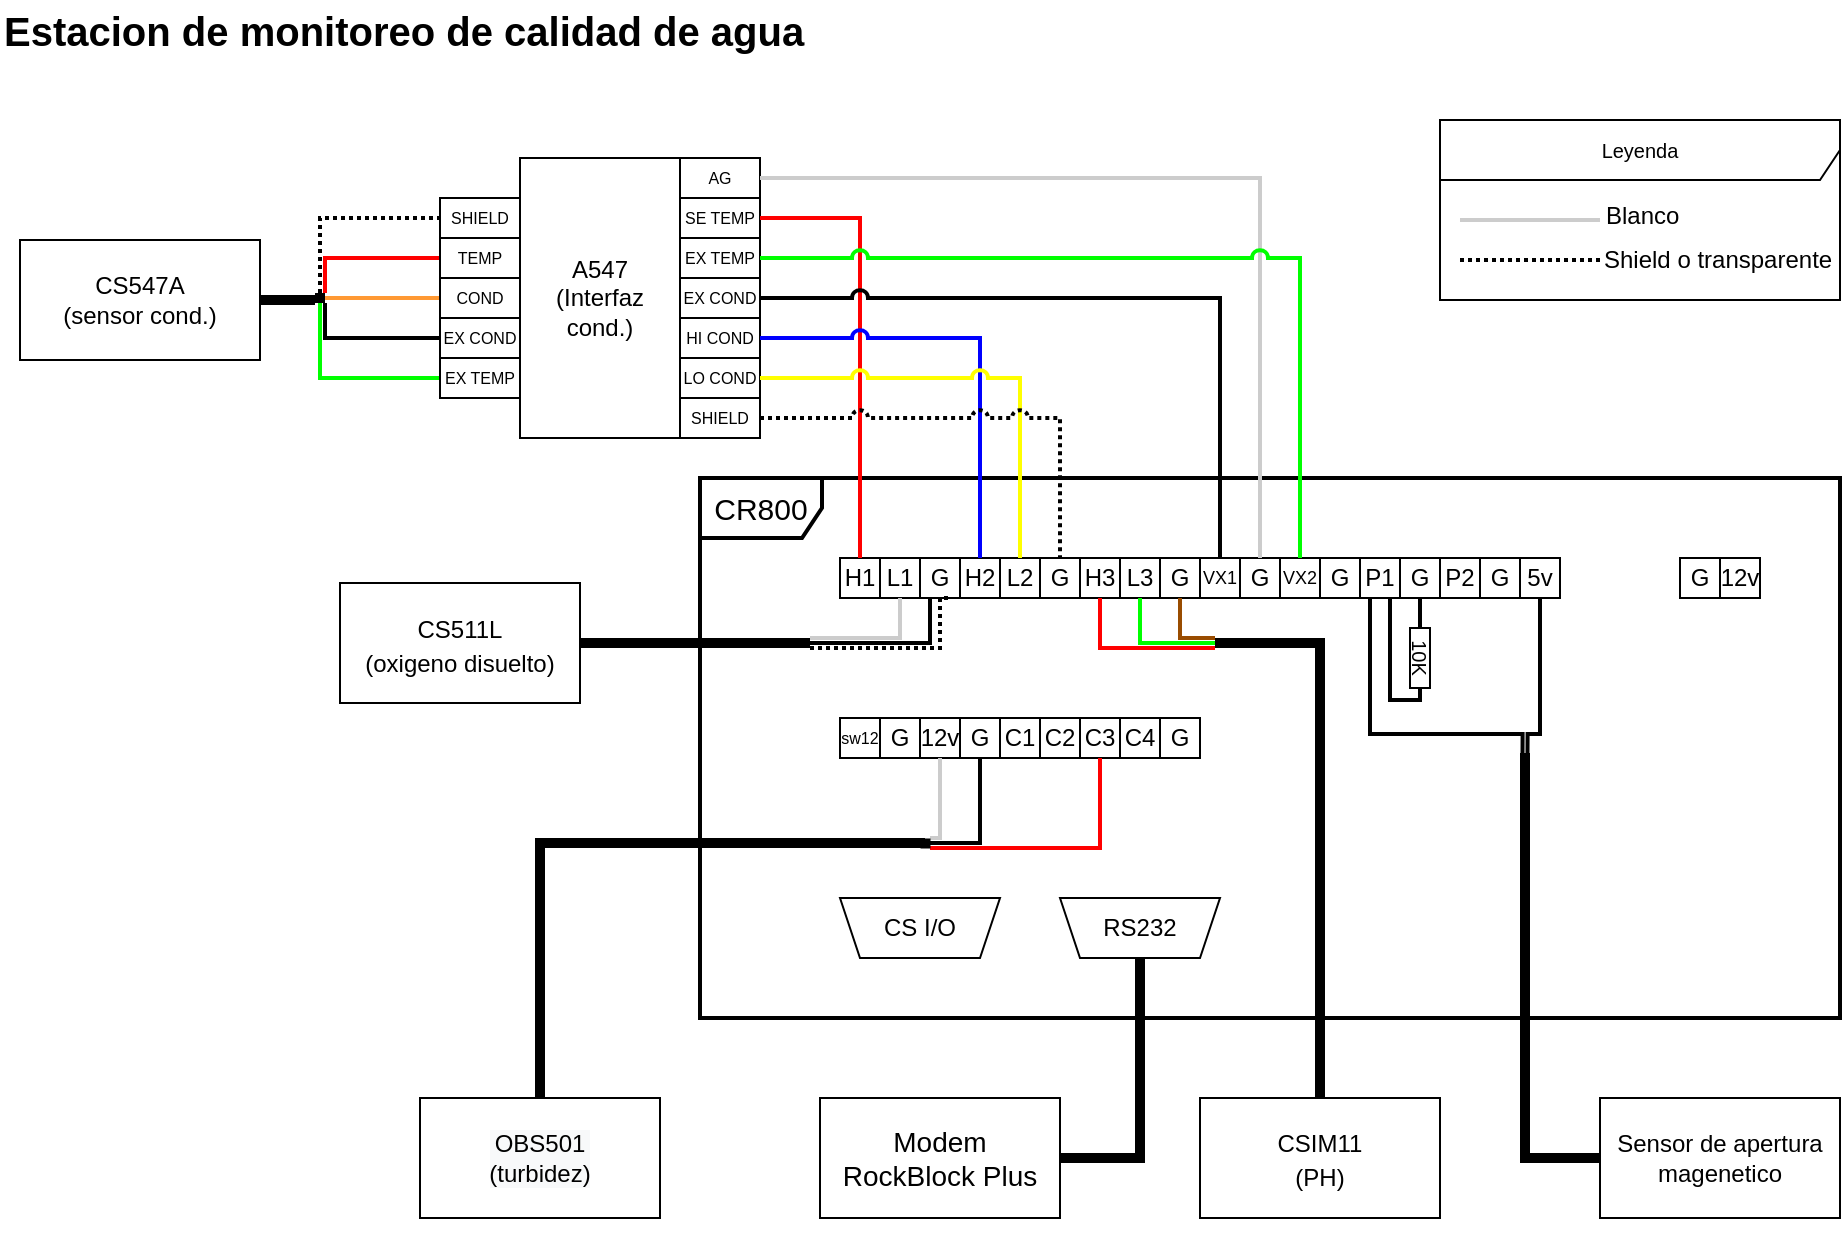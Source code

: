 <mxfile version="17.1.3" type="device"><diagram id="X4WrH85XadlXlEw53Xhl" name="Page-1"><mxGraphModel dx="1021" dy="529" grid="1" gridSize="10" guides="1" tooltips="1" connect="1" arrows="1" fold="1" page="1" pageScale="1" pageWidth="1169" pageHeight="827" math="0" shadow="0"><root><mxCell id="hApZ0qvs1EpgQYPSWIqO-0"/><mxCell id="hApZ0qvs1EpgQYPSWIqO-1" parent="hApZ0qvs1EpgQYPSWIqO-0"/><mxCell id="hApZ0qvs1EpgQYPSWIqO-2" value="CR800" style="shape=umlFrame;whiteSpace=wrap;html=1;fontSize=15;fillColor=none;width=61;height=30;strokeWidth=2;" parent="hApZ0qvs1EpgQYPSWIqO-1" vertex="1"><mxGeometry x="430" y="279" width="570" height="270" as="geometry"/></mxCell><mxCell id="hApZ0qvs1EpgQYPSWIqO-3" value="H1" style="rounded=0;whiteSpace=wrap;html=1;" parent="hApZ0qvs1EpgQYPSWIqO-1" vertex="1"><mxGeometry x="500" y="319" width="20" height="20" as="geometry"/></mxCell><mxCell id="hApZ0qvs1EpgQYPSWIqO-4" value="L1" style="rounded=0;whiteSpace=wrap;html=1;" parent="hApZ0qvs1EpgQYPSWIqO-1" vertex="1"><mxGeometry x="520" y="319" width="20" height="20" as="geometry"/></mxCell><mxCell id="hApZ0qvs1EpgQYPSWIqO-5" value="G" style="rounded=0;whiteSpace=wrap;html=1;" parent="hApZ0qvs1EpgQYPSWIqO-1" vertex="1"><mxGeometry x="540" y="319" width="20" height="20" as="geometry"/></mxCell><mxCell id="hApZ0qvs1EpgQYPSWIqO-6" value="H2" style="rounded=0;whiteSpace=wrap;html=1;" parent="hApZ0qvs1EpgQYPSWIqO-1" vertex="1"><mxGeometry x="560" y="319" width="20" height="20" as="geometry"/></mxCell><mxCell id="hApZ0qvs1EpgQYPSWIqO-7" value="L2" style="rounded=0;whiteSpace=wrap;html=1;" parent="hApZ0qvs1EpgQYPSWIqO-1" vertex="1"><mxGeometry x="580" y="319" width="20" height="20" as="geometry"/></mxCell><mxCell id="hApZ0qvs1EpgQYPSWIqO-8" value="G" style="rounded=0;whiteSpace=wrap;html=1;" parent="hApZ0qvs1EpgQYPSWIqO-1" vertex="1"><mxGeometry x="600" y="319" width="20" height="20" as="geometry"/></mxCell><mxCell id="hApZ0qvs1EpgQYPSWIqO-9" value="VX1" style="rounded=0;whiteSpace=wrap;html=1;fontSize=9;" parent="hApZ0qvs1EpgQYPSWIqO-1" vertex="1"><mxGeometry x="680" y="319" width="20" height="20" as="geometry"/></mxCell><mxCell id="hApZ0qvs1EpgQYPSWIqO-10" value="VX2" style="rounded=0;whiteSpace=wrap;html=1;fontSize=9;" parent="hApZ0qvs1EpgQYPSWIqO-1" vertex="1"><mxGeometry x="720" y="319" width="20" height="20" as="geometry"/></mxCell><mxCell id="hApZ0qvs1EpgQYPSWIqO-11" value="G" style="rounded=0;whiteSpace=wrap;html=1;" parent="hApZ0qvs1EpgQYPSWIqO-1" vertex="1"><mxGeometry x="660" y="319" width="20" height="20" as="geometry"/></mxCell><mxCell id="hApZ0qvs1EpgQYPSWIqO-12" value="H3" style="rounded=0;whiteSpace=wrap;html=1;" parent="hApZ0qvs1EpgQYPSWIqO-1" vertex="1"><mxGeometry x="620" y="319" width="20" height="20" as="geometry"/></mxCell><mxCell id="hApZ0qvs1EpgQYPSWIqO-13" value="L3" style="rounded=0;whiteSpace=wrap;html=1;" parent="hApZ0qvs1EpgQYPSWIqO-1" vertex="1"><mxGeometry x="640" y="319" width="20" height="20" as="geometry"/></mxCell><mxCell id="hApZ0qvs1EpgQYPSWIqO-14" value="G" style="rounded=0;whiteSpace=wrap;html=1;" parent="hApZ0qvs1EpgQYPSWIqO-1" vertex="1"><mxGeometry x="700" y="319" width="20" height="20" as="geometry"/></mxCell><mxCell id="hApZ0qvs1EpgQYPSWIqO-15" value="5v" style="rounded=0;whiteSpace=wrap;html=1;" parent="hApZ0qvs1EpgQYPSWIqO-1" vertex="1"><mxGeometry x="840" y="319" width="20" height="20" as="geometry"/></mxCell><mxCell id="hApZ0qvs1EpgQYPSWIqO-16" value="G" style="rounded=0;whiteSpace=wrap;html=1;" parent="hApZ0qvs1EpgQYPSWIqO-1" vertex="1"><mxGeometry x="820" y="319" width="20" height="20" as="geometry"/></mxCell><mxCell id="hApZ0qvs1EpgQYPSWIqO-17" value="G" style="rounded=0;whiteSpace=wrap;html=1;" parent="hApZ0qvs1EpgQYPSWIqO-1" vertex="1"><mxGeometry x="740" y="319" width="20" height="20" as="geometry"/></mxCell><mxCell id="hApZ0qvs1EpgQYPSWIqO-18" value="P1" style="rounded=0;whiteSpace=wrap;html=1;" parent="hApZ0qvs1EpgQYPSWIqO-1" vertex="1"><mxGeometry x="760" y="319" width="20" height="20" as="geometry"/></mxCell><mxCell id="ExLYiaorJA4N57SGjnhj-39" style="edgeStyle=orthogonalEdgeStyle;rounded=0;sketch=0;jumpStyle=arc;orthogonalLoop=1;jettySize=auto;html=1;exitX=0.5;exitY=1;exitDx=0;exitDy=0;entryX=0;entryY=0.5;entryDx=0;entryDy=0;shadow=0;fontSize=12;endArrow=none;endFill=0;strokeColor=#000000;strokeWidth=2;" parent="hApZ0qvs1EpgQYPSWIqO-1" source="hApZ0qvs1EpgQYPSWIqO-19" target="zEHiZbyynRyjVhGCApQ--0" edge="1"><mxGeometry relative="1" as="geometry"/></mxCell><mxCell id="hApZ0qvs1EpgQYPSWIqO-19" value="G" style="rounded=0;whiteSpace=wrap;html=1;" parent="hApZ0qvs1EpgQYPSWIqO-1" vertex="1"><mxGeometry x="780" y="319" width="20" height="20" as="geometry"/></mxCell><mxCell id="hApZ0qvs1EpgQYPSWIqO-20" value="P2" style="rounded=0;whiteSpace=wrap;html=1;" parent="hApZ0qvs1EpgQYPSWIqO-1" vertex="1"><mxGeometry x="800" y="319" width="20" height="20" as="geometry"/></mxCell><mxCell id="hApZ0qvs1EpgQYPSWIqO-21" value="sw12" style="rounded=0;whiteSpace=wrap;html=1;fontSize=8;" parent="hApZ0qvs1EpgQYPSWIqO-1" vertex="1"><mxGeometry x="500" y="399" width="20" height="20" as="geometry"/></mxCell><mxCell id="hApZ0qvs1EpgQYPSWIqO-22" value="G" style="rounded=0;whiteSpace=wrap;html=1;" parent="hApZ0qvs1EpgQYPSWIqO-1" vertex="1"><mxGeometry x="520" y="399" width="20" height="20" as="geometry"/></mxCell><mxCell id="hApZ0qvs1EpgQYPSWIqO-23" value="12v" style="rounded=0;whiteSpace=wrap;html=1;" parent="hApZ0qvs1EpgQYPSWIqO-1" vertex="1"><mxGeometry x="540" y="399" width="20" height="20" as="geometry"/></mxCell><mxCell id="hApZ0qvs1EpgQYPSWIqO-24" value="G" style="rounded=0;whiteSpace=wrap;html=1;" parent="hApZ0qvs1EpgQYPSWIqO-1" vertex="1"><mxGeometry x="560" y="399" width="20" height="20" as="geometry"/></mxCell><mxCell id="hApZ0qvs1EpgQYPSWIqO-25" value="C1" style="rounded=0;whiteSpace=wrap;html=1;" parent="hApZ0qvs1EpgQYPSWIqO-1" vertex="1"><mxGeometry x="580" y="399" width="20" height="20" as="geometry"/></mxCell><mxCell id="hApZ0qvs1EpgQYPSWIqO-26" value="C2" style="rounded=0;whiteSpace=wrap;html=1;" parent="hApZ0qvs1EpgQYPSWIqO-1" vertex="1"><mxGeometry x="600" y="399" width="20" height="20" as="geometry"/></mxCell><mxCell id="hApZ0qvs1EpgQYPSWIqO-29" value="G" style="rounded=0;whiteSpace=wrap;html=1;" parent="hApZ0qvs1EpgQYPSWIqO-1" vertex="1"><mxGeometry x="660" y="399" width="20" height="20" as="geometry"/></mxCell><mxCell id="hApZ0qvs1EpgQYPSWIqO-40" value="C3" style="rounded=0;whiteSpace=wrap;html=1;" parent="hApZ0qvs1EpgQYPSWIqO-1" vertex="1"><mxGeometry x="620" y="399" width="20" height="20" as="geometry"/></mxCell><mxCell id="hApZ0qvs1EpgQYPSWIqO-41" value="C4" style="rounded=0;whiteSpace=wrap;html=1;" parent="hApZ0qvs1EpgQYPSWIqO-1" vertex="1"><mxGeometry x="640" y="399" width="20" height="20" as="geometry"/></mxCell><mxCell id="hApZ0qvs1EpgQYPSWIqO-42" value="CS I/O" style="shape=trapezoid;perimeter=trapezoidPerimeter;fixedSize=1;fontSize=12;rotation=0;size=10;horizontal=1;verticalAlign=middle;whiteSpace=wrap;html=1;flipV=1;" parent="hApZ0qvs1EpgQYPSWIqO-1" vertex="1"><mxGeometry x="500" y="489" width="80" height="30" as="geometry"/></mxCell><mxCell id="hApZ0qvs1EpgQYPSWIqO-43" value="RS232" style="shape=trapezoid;perimeter=trapezoidPerimeter;fixedSize=1;fontSize=12;rotation=0;size=10;horizontal=1;verticalAlign=middle;whiteSpace=wrap;html=1;flipV=1;" parent="hApZ0qvs1EpgQYPSWIqO-1" vertex="1"><mxGeometry x="610" y="489" width="80" height="30" as="geometry"/></mxCell><mxCell id="hApZ0qvs1EpgQYPSWIqO-44" value="12v" style="rounded=0;whiteSpace=wrap;html=1;" parent="hApZ0qvs1EpgQYPSWIqO-1" vertex="1"><mxGeometry x="940" y="319" width="20" height="20" as="geometry"/></mxCell><mxCell id="hApZ0qvs1EpgQYPSWIqO-45" value="G" style="rounded=0;whiteSpace=wrap;html=1;" parent="hApZ0qvs1EpgQYPSWIqO-1" vertex="1"><mxGeometry x="920" y="319" width="20" height="20" as="geometry"/></mxCell><mxCell id="3MFeU7Lbay588ehnqtjw-14" style="edgeStyle=orthogonalEdgeStyle;rounded=0;orthogonalLoop=1;jettySize=auto;html=1;fontSize=14;endArrow=none;endFill=0;strokeWidth=5;" parent="hApZ0qvs1EpgQYPSWIqO-1" source="5lVKWJ9LbXqzZt3z1Inv-0" target="3MFeU7Lbay588ehnqtjw-13" edge="1"><mxGeometry relative="1" as="geometry"><mxPoint x="920" y="174" as="targetPoint"/></mxGeometry></mxCell><mxCell id="5lVKWJ9LbXqzZt3z1Inv-0" value="Sensor de apertura magenetico" style="rounded=0;whiteSpace=wrap;html=1;fontSize=12;" parent="hApZ0qvs1EpgQYPSWIqO-1" vertex="1"><mxGeometry x="880" y="589" width="120" height="60" as="geometry"/></mxCell><mxCell id="3MFeU7Lbay588ehnqtjw-26" style="edgeStyle=orthogonalEdgeStyle;rounded=0;sketch=0;orthogonalLoop=1;jettySize=auto;html=1;entryX=0.75;entryY=1;entryDx=0;entryDy=0;shadow=0;fontSize=14;endArrow=none;endFill=0;strokeColor=#000000;strokeWidth=2;dashed=1;dashPattern=1 1;exitX=1;exitY=1;exitDx=0;exitDy=0;" parent="hApZ0qvs1EpgQYPSWIqO-1" source="3MFeU7Lbay588ehnqtjw-0" target="hApZ0qvs1EpgQYPSWIqO-5" edge="1"><mxGeometry relative="1" as="geometry"><mxPoint x="560" y="369" as="sourcePoint"/><Array as="points"><mxPoint x="550" y="364"/><mxPoint x="550" y="339"/></Array></mxGeometry></mxCell><mxCell id="3MFeU7Lbay588ehnqtjw-0" value="" style="rounded=0;whiteSpace=wrap;html=1;fontSize=14;fillColor=#000000;strokeColor=none;strokeWidth=1;aspect=fixed;rotation=0;" parent="hApZ0qvs1EpgQYPSWIqO-1" vertex="1"><mxGeometry x="480" y="359" width="5" height="5" as="geometry"/></mxCell><mxCell id="3MFeU7Lbay588ehnqtjw-2" style="edgeStyle=orthogonalEdgeStyle;rounded=0;orthogonalLoop=1;jettySize=auto;html=1;fontSize=14;strokeWidth=5;endArrow=none;endFill=0;" parent="hApZ0qvs1EpgQYPSWIqO-1" source="3MFeU7Lbay588ehnqtjw-1" target="3MFeU7Lbay588ehnqtjw-0" edge="1"><mxGeometry relative="1" as="geometry"><Array as="points"/></mxGeometry></mxCell><mxCell id="3MFeU7Lbay588ehnqtjw-1" value="&lt;span style=&quot;font-size: 12px&quot;&gt;CS511L&lt;br&gt;(oxigeno disuelto)&lt;/span&gt;" style="rounded=0;whiteSpace=wrap;html=1;fontSize=14;strokeColor=default;fillColor=#FFFFFF;" parent="hApZ0qvs1EpgQYPSWIqO-1" vertex="1"><mxGeometry x="250" y="331.5" width="120" height="60" as="geometry"/></mxCell><mxCell id="3MFeU7Lbay588ehnqtjw-8" style="edgeStyle=orthogonalEdgeStyle;rounded=0;orthogonalLoop=1;jettySize=auto;html=1;entryX=0.5;entryY=0.5;entryDx=0;entryDy=0;fontSize=14;endArrow=none;endFill=0;strokeWidth=5;entryPerimeter=0;" parent="hApZ0qvs1EpgQYPSWIqO-1" source="3MFeU7Lbay588ehnqtjw-4" target="3MFeU7Lbay588ehnqtjw-5" edge="1"><mxGeometry relative="1" as="geometry"><Array as="points"><mxPoint x="350" y="462"/></Array></mxGeometry></mxCell><mxCell id="3MFeU7Lbay588ehnqtjw-4" value="&#10;&#10;&lt;div style=&quot;color: rgb(0, 0, 0); font-family: helvetica; font-size: 12px; font-style: normal; font-weight: 400; letter-spacing: normal; text-align: center; text-indent: 0px; text-transform: none; word-spacing: 0px; background-color: rgb(248, 249, 250);&quot;&gt;OBS501&lt;/div&gt;&lt;div style=&quot;color: rgb(0, 0, 0); font-family: helvetica; font-size: 12px; font-style: normal; font-weight: 400; letter-spacing: normal; text-align: center; text-indent: 0px; text-transform: none; word-spacing: 0px; background-color: rgb(248, 249, 250);&quot;&gt;(turbidez)&lt;/div&gt;&#10;&#10;" style="rounded=0;whiteSpace=wrap;html=1;fontSize=14;strokeColor=default;strokeWidth=1;fillColor=#FFFFFF;" parent="hApZ0qvs1EpgQYPSWIqO-1" vertex="1"><mxGeometry x="290" y="589" width="120" height="60" as="geometry"/></mxCell><mxCell id="3MFeU7Lbay588ehnqtjw-29" style="edgeStyle=orthogonalEdgeStyle;rounded=0;sketch=0;orthogonalLoop=1;jettySize=auto;html=1;exitX=1;exitY=1;exitDx=0;exitDy=0;entryX=0.5;entryY=1;entryDx=0;entryDy=0;shadow=0;fontSize=14;endArrow=none;endFill=0;strokeColor=#FF0000;strokeWidth=2;" parent="hApZ0qvs1EpgQYPSWIqO-1" source="3MFeU7Lbay588ehnqtjw-5" target="hApZ0qvs1EpgQYPSWIqO-40" edge="1"><mxGeometry relative="1" as="geometry"><Array as="points"><mxPoint x="630" y="464"/></Array></mxGeometry></mxCell><mxCell id="3MFeU7Lbay588ehnqtjw-31" style="edgeStyle=orthogonalEdgeStyle;rounded=0;sketch=0;orthogonalLoop=1;jettySize=auto;html=1;exitX=1;exitY=0.5;exitDx=0;exitDy=0;entryX=0.5;entryY=1;entryDx=0;entryDy=0;shadow=0;fontSize=14;endArrow=none;endFill=0;strokeColor=#000000;strokeWidth=2;" parent="hApZ0qvs1EpgQYPSWIqO-1" source="3MFeU7Lbay588ehnqtjw-5" target="hApZ0qvs1EpgQYPSWIqO-24" edge="1"><mxGeometry relative="1" as="geometry"/></mxCell><mxCell id="3MFeU7Lbay588ehnqtjw-32" style="edgeStyle=orthogonalEdgeStyle;rounded=0;sketch=0;orthogonalLoop=1;jettySize=auto;html=1;exitX=1;exitY=0;exitDx=0;exitDy=0;entryX=0.5;entryY=1;entryDx=0;entryDy=0;shadow=0;fontSize=14;endArrow=none;endFill=0;strokeColor=#CCCCCC;strokeWidth=2;" parent="hApZ0qvs1EpgQYPSWIqO-1" source="3MFeU7Lbay588ehnqtjw-5" target="hApZ0qvs1EpgQYPSWIqO-23" edge="1"><mxGeometry relative="1" as="geometry"><Array as="points"><mxPoint x="550" y="459"/></Array></mxGeometry></mxCell><mxCell id="3MFeU7Lbay588ehnqtjw-5" value="" style="rounded=0;whiteSpace=wrap;html=1;fontSize=14;fillColor=#000000;strokeColor=none;strokeWidth=0;aspect=fixed;" parent="hApZ0qvs1EpgQYPSWIqO-1" vertex="1"><mxGeometry x="540" y="459" width="5" height="5" as="geometry"/></mxCell><mxCell id="ExLYiaorJA4N57SGjnhj-8" style="edgeStyle=orthogonalEdgeStyle;rounded=0;sketch=0;orthogonalLoop=1;jettySize=auto;html=1;exitX=0;exitY=0;exitDx=0;exitDy=0;entryX=0.5;entryY=1;entryDx=0;entryDy=0;shadow=0;fontSize=14;endArrow=none;endFill=0;strokeColor=#994C00;strokeWidth=2;" parent="hApZ0qvs1EpgQYPSWIqO-1" source="3MFeU7Lbay588ehnqtjw-9" target="hApZ0qvs1EpgQYPSWIqO-11" edge="1"><mxGeometry relative="1" as="geometry"/></mxCell><mxCell id="ExLYiaorJA4N57SGjnhj-9" style="edgeStyle=orthogonalEdgeStyle;rounded=0;sketch=0;orthogonalLoop=1;jettySize=auto;html=1;exitX=0;exitY=0.5;exitDx=0;exitDy=0;entryX=0.5;entryY=1;entryDx=0;entryDy=0;shadow=0;fontSize=14;endArrow=none;endFill=0;strokeColor=#00FF00;strokeWidth=2;" parent="hApZ0qvs1EpgQYPSWIqO-1" source="3MFeU7Lbay588ehnqtjw-9" target="hApZ0qvs1EpgQYPSWIqO-13" edge="1"><mxGeometry relative="1" as="geometry"/></mxCell><mxCell id="ExLYiaorJA4N57SGjnhj-10" style="edgeStyle=orthogonalEdgeStyle;rounded=0;sketch=0;orthogonalLoop=1;jettySize=auto;html=1;exitX=0;exitY=1;exitDx=0;exitDy=0;entryX=0.5;entryY=1;entryDx=0;entryDy=0;shadow=0;fontSize=14;endArrow=none;endFill=0;strokeColor=#FF0000;strokeWidth=2;" parent="hApZ0qvs1EpgQYPSWIqO-1" source="3MFeU7Lbay588ehnqtjw-9" target="hApZ0qvs1EpgQYPSWIqO-12" edge="1"><mxGeometry relative="1" as="geometry"><Array as="points"><mxPoint x="630" y="364"/></Array></mxGeometry></mxCell><mxCell id="3MFeU7Lbay588ehnqtjw-9" value="" style="rounded=0;whiteSpace=wrap;html=1;fontSize=14;fillColor=#000000;strokeColor=none;strokeWidth=1;aspect=fixed;" parent="hApZ0qvs1EpgQYPSWIqO-1" vertex="1"><mxGeometry x="687.5" y="359" width="5" height="5" as="geometry"/></mxCell><mxCell id="3MFeU7Lbay588ehnqtjw-12" style="edgeStyle=orthogonalEdgeStyle;rounded=0;orthogonalLoop=1;jettySize=auto;html=1;entryX=0.525;entryY=0.5;entryDx=0;entryDy=0;entryPerimeter=0;fontSize=14;endArrow=none;endFill=0;strokeWidth=5;" parent="hApZ0qvs1EpgQYPSWIqO-1" source="3MFeU7Lbay588ehnqtjw-10" target="3MFeU7Lbay588ehnqtjw-9" edge="1"><mxGeometry relative="1" as="geometry"><Array as="points"><mxPoint x="740" y="361"/></Array></mxGeometry></mxCell><mxCell id="3MFeU7Lbay588ehnqtjw-10" value="&lt;span style=&quot;font-size: 12px&quot;&gt;CSIM11&lt;br&gt;(PH)&lt;br&gt;&lt;/span&gt;" style="rounded=0;whiteSpace=wrap;html=1;fontSize=14;strokeColor=default;strokeWidth=1;fillColor=#FFFFFF;" parent="hApZ0qvs1EpgQYPSWIqO-1" vertex="1"><mxGeometry x="680" y="589" width="120" height="60" as="geometry"/></mxCell><mxCell id="ExLYiaorJA4N57SGjnhj-3" style="edgeStyle=orthogonalEdgeStyle;rounded=0;sketch=0;orthogonalLoop=1;jettySize=auto;html=1;exitX=0.25;exitY=0;exitDx=0;exitDy=0;entryX=0.25;entryY=1;entryDx=0;entryDy=0;shadow=0;fontSize=14;endArrow=none;endFill=0;strokeColor=#000000;strokeWidth=2;" parent="hApZ0qvs1EpgQYPSWIqO-1" source="3MFeU7Lbay588ehnqtjw-13" target="hApZ0qvs1EpgQYPSWIqO-18" edge="1"><mxGeometry relative="1" as="geometry"><Array as="points"><mxPoint x="841" y="407"/><mxPoint x="765" y="407"/></Array></mxGeometry></mxCell><mxCell id="ExLYiaorJA4N57SGjnhj-4" style="edgeStyle=orthogonalEdgeStyle;rounded=0;sketch=0;orthogonalLoop=1;jettySize=auto;html=1;exitX=0.75;exitY=0;exitDx=0;exitDy=0;entryX=0.5;entryY=1;entryDx=0;entryDy=0;shadow=0;fontSize=14;endArrow=none;endFill=0;strokeColor=#000000;strokeWidth=2;" parent="hApZ0qvs1EpgQYPSWIqO-1" source="3MFeU7Lbay588ehnqtjw-13" target="hApZ0qvs1EpgQYPSWIqO-15" edge="1"><mxGeometry relative="1" as="geometry"><Array as="points"><mxPoint x="844" y="407"/><mxPoint x="850" y="407"/></Array></mxGeometry></mxCell><mxCell id="3MFeU7Lbay588ehnqtjw-13" value="" style="rounded=0;whiteSpace=wrap;html=1;fontSize=14;fillColor=#000000;strokeColor=none;strokeWidth=1;aspect=fixed;" parent="hApZ0qvs1EpgQYPSWIqO-1" vertex="1"><mxGeometry x="840" y="416.5" width="5" height="5" as="geometry"/></mxCell><mxCell id="3MFeU7Lbay588ehnqtjw-17" style="edgeStyle=orthogonalEdgeStyle;rounded=0;orthogonalLoop=1;jettySize=auto;html=1;fontSize=14;endArrow=none;endFill=0;strokeWidth=5;entryX=0.5;entryY=1;entryDx=0;entryDy=0;" parent="hApZ0qvs1EpgQYPSWIqO-1" source="3MFeU7Lbay588ehnqtjw-18" target="hApZ0qvs1EpgQYPSWIqO-43" edge="1"><mxGeometry relative="1" as="geometry"><mxPoint x="665.027" y="579.0" as="targetPoint"/><Array as="points"><mxPoint x="650" y="619"/></Array></mxGeometry></mxCell><mxCell id="3MFeU7Lbay588ehnqtjw-18" value="Modem&lt;br style=&quot;font-size: 14px;&quot;&gt;RockBlock Plus" style="rounded=0;whiteSpace=wrap;html=1;fontSize=14;" parent="hApZ0qvs1EpgQYPSWIqO-1" vertex="1"><mxGeometry x="490" y="589" width="120" height="60" as="geometry"/></mxCell><mxCell id="3MFeU7Lbay588ehnqtjw-20" style="edgeStyle=orthogonalEdgeStyle;rounded=0;orthogonalLoop=1;jettySize=auto;html=1;fontSize=14;endArrow=none;endFill=0;strokeWidth=5;" parent="hApZ0qvs1EpgQYPSWIqO-1" source="3MFeU7Lbay588ehnqtjw-21" target="3MFeU7Lbay588ehnqtjw-22" edge="1"><mxGeometry relative="1" as="geometry"><mxPoint x="325" y="234" as="targetPoint"/><Array as="points"><mxPoint x="160" y="189"/><mxPoint x="160" y="189"/></Array></mxGeometry></mxCell><mxCell id="3MFeU7Lbay588ehnqtjw-21" value="&lt;span style=&quot;font-size: 12px&quot;&gt;CS547A&lt;br&gt;(sensor cond.)&lt;br&gt;&lt;/span&gt;" style="rounded=0;whiteSpace=wrap;html=1;fontSize=10;" parent="hApZ0qvs1EpgQYPSWIqO-1" vertex="1"><mxGeometry x="90" y="160" width="120" height="60" as="geometry"/></mxCell><mxCell id="ExLYiaorJA4N57SGjnhj-25" style="edgeStyle=orthogonalEdgeStyle;rounded=0;sketch=0;orthogonalLoop=1;jettySize=auto;html=1;exitX=0.5;exitY=1;exitDx=0;exitDy=0;entryX=0;entryY=0.5;entryDx=0;entryDy=0;shadow=0;fontSize=14;endArrow=none;endFill=0;strokeColor=#00FF00;strokeWidth=2;" parent="hApZ0qvs1EpgQYPSWIqO-1" source="3MFeU7Lbay588ehnqtjw-22" target="ExLYiaorJA4N57SGjnhj-22" edge="1"><mxGeometry relative="1" as="geometry"/></mxCell><mxCell id="ExLYiaorJA4N57SGjnhj-26" style="edgeStyle=orthogonalEdgeStyle;rounded=0;sketch=0;orthogonalLoop=1;jettySize=auto;html=1;exitX=1;exitY=1;exitDx=0;exitDy=0;entryX=0;entryY=0.5;entryDx=0;entryDy=0;shadow=0;fontSize=14;endArrow=none;endFill=0;strokeColor=#000000;strokeWidth=2;" parent="hApZ0qvs1EpgQYPSWIqO-1" source="3MFeU7Lbay588ehnqtjw-22" target="ExLYiaorJA4N57SGjnhj-20" edge="1"><mxGeometry relative="1" as="geometry"><Array as="points"><mxPoint x="243" y="209"/></Array></mxGeometry></mxCell><mxCell id="ExLYiaorJA4N57SGjnhj-27" style="edgeStyle=orthogonalEdgeStyle;rounded=0;sketch=0;orthogonalLoop=1;jettySize=auto;html=1;exitX=1;exitY=0.5;exitDx=0;exitDy=0;entryX=0;entryY=0.5;entryDx=0;entryDy=0;shadow=0;fontSize=14;endArrow=none;endFill=0;strokeColor=#FF9933;strokeWidth=2;" parent="hApZ0qvs1EpgQYPSWIqO-1" source="3MFeU7Lbay588ehnqtjw-22" target="ExLYiaorJA4N57SGjnhj-18" edge="1"><mxGeometry relative="1" as="geometry"/></mxCell><mxCell id="ExLYiaorJA4N57SGjnhj-28" style="edgeStyle=orthogonalEdgeStyle;rounded=0;sketch=0;orthogonalLoop=1;jettySize=auto;html=1;exitX=1;exitY=0;exitDx=0;exitDy=0;entryX=0;entryY=0.5;entryDx=0;entryDy=0;shadow=0;fontSize=14;endArrow=none;endFill=0;strokeColor=#FF0000;strokeWidth=2;" parent="hApZ0qvs1EpgQYPSWIqO-1" source="3MFeU7Lbay588ehnqtjw-22" target="ExLYiaorJA4N57SGjnhj-21" edge="1"><mxGeometry relative="1" as="geometry"><Array as="points"><mxPoint x="243" y="169"/></Array></mxGeometry></mxCell><mxCell id="ExLYiaorJA4N57SGjnhj-29" style="edgeStyle=orthogonalEdgeStyle;rounded=0;sketch=0;orthogonalLoop=1;jettySize=auto;html=1;exitX=0.5;exitY=0;exitDx=0;exitDy=0;entryX=0;entryY=0.5;entryDx=0;entryDy=0;shadow=0;fontSize=14;endArrow=none;endFill=0;strokeColor=#000000;strokeWidth=2;dashed=1;dashPattern=1 1;" parent="hApZ0qvs1EpgQYPSWIqO-1" source="3MFeU7Lbay588ehnqtjw-22" target="ExLYiaorJA4N57SGjnhj-19" edge="1"><mxGeometry relative="1" as="geometry"/></mxCell><mxCell id="3MFeU7Lbay588ehnqtjw-22" value="" style="rounded=0;whiteSpace=wrap;html=1;fontSize=14;fillColor=#000000;strokeColor=none;strokeWidth=1;aspect=fixed;" parent="hApZ0qvs1EpgQYPSWIqO-1" vertex="1"><mxGeometry x="237.5" y="186.5" width="5" height="5" as="geometry"/></mxCell><mxCell id="3MFeU7Lbay588ehnqtjw-25" style="edgeStyle=orthogonalEdgeStyle;rounded=0;orthogonalLoop=1;jettySize=auto;html=1;exitX=0.25;exitY=1;exitDx=0;exitDy=0;fontSize=14;endArrow=none;endFill=0;strokeWidth=2;strokeColor=#000000;shadow=0;sketch=0;entryX=1;entryY=0.5;entryDx=0;entryDy=0;" parent="hApZ0qvs1EpgQYPSWIqO-1" source="hApZ0qvs1EpgQYPSWIqO-5" target="3MFeU7Lbay588ehnqtjw-0" edge="1"><mxGeometry relative="1" as="geometry"><mxPoint x="550" y="299" as="sourcePoint"/><mxPoint x="520" y="369" as="targetPoint"/><Array as="points"><mxPoint x="545" y="362"/></Array></mxGeometry></mxCell><mxCell id="3MFeU7Lbay588ehnqtjw-24" style="edgeStyle=orthogonalEdgeStyle;rounded=0;orthogonalLoop=1;jettySize=auto;html=1;exitX=0.5;exitY=1;exitDx=0;exitDy=0;fontSize=14;endArrow=none;endFill=0;strokeWidth=2;strokeColor=#CCCCCC;shadow=0;sketch=0;entryX=1;entryY=0;entryDx=0;entryDy=0;" parent="hApZ0qvs1EpgQYPSWIqO-1" source="hApZ0qvs1EpgQYPSWIqO-4" target="3MFeU7Lbay588ehnqtjw-0" edge="1"><mxGeometry relative="1" as="geometry"><mxPoint x="520" y="359" as="targetPoint"/><Array as="points"><mxPoint x="530" y="359"/></Array></mxGeometry></mxCell><mxCell id="ExLYiaorJA4N57SGjnhj-40" style="edgeStyle=orthogonalEdgeStyle;rounded=0;sketch=0;jumpStyle=arc;orthogonalLoop=1;jettySize=auto;html=1;exitX=1;exitY=0.5;exitDx=0;exitDy=0;entryX=0.75;entryY=1;entryDx=0;entryDy=0;shadow=0;fontSize=12;endArrow=none;endFill=0;strokeColor=#000000;strokeWidth=2;" parent="hApZ0qvs1EpgQYPSWIqO-1" source="zEHiZbyynRyjVhGCApQ--0" target="hApZ0qvs1EpgQYPSWIqO-18" edge="1"><mxGeometry relative="1" as="geometry"><Array as="points"><mxPoint x="790" y="390"/><mxPoint x="775" y="390"/></Array></mxGeometry></mxCell><mxCell id="zEHiZbyynRyjVhGCApQ--0" value="10K" style="rounded=0;whiteSpace=wrap;html=1;fontSize=10;rotation=90;" parent="hApZ0qvs1EpgQYPSWIqO-1" vertex="1"><mxGeometry x="775" y="364" width="30" height="10" as="geometry"/></mxCell><mxCell id="ExLYiaorJA4N57SGjnhj-30" value="" style="group" parent="hApZ0qvs1EpgQYPSWIqO-1" vertex="1" connectable="0"><mxGeometry x="300" y="119" width="160" height="140" as="geometry"/></mxCell><mxCell id="17HbnbaBhz94RgWaMrEK-0" value="A547&lt;br&gt;(Interfaz cond.)" style="rounded=0;whiteSpace=wrap;html=1;" parent="ExLYiaorJA4N57SGjnhj-30" vertex="1"><mxGeometry x="40" width="80" height="140" as="geometry"/></mxCell><mxCell id="ExLYiaorJA4N57SGjnhj-11" value="EX TEMP" style="rounded=0;whiteSpace=wrap;html=1;fontSize=8;" parent="ExLYiaorJA4N57SGjnhj-30" vertex="1"><mxGeometry x="120" y="40" width="40" height="20" as="geometry"/></mxCell><mxCell id="ExLYiaorJA4N57SGjnhj-12" value="AG" style="rounded=0;whiteSpace=wrap;html=1;fontSize=8;" parent="ExLYiaorJA4N57SGjnhj-30" vertex="1"><mxGeometry x="120" width="40" height="20" as="geometry"/></mxCell><mxCell id="ExLYiaorJA4N57SGjnhj-13" value="EX COND" style="rounded=0;whiteSpace=wrap;html=1;fontSize=8;" parent="ExLYiaorJA4N57SGjnhj-30" vertex="1"><mxGeometry x="120" y="60" width="40" height="20" as="geometry"/></mxCell><mxCell id="ExLYiaorJA4N57SGjnhj-14" value="SE TEMP" style="rounded=0;whiteSpace=wrap;html=1;fontSize=8;" parent="ExLYiaorJA4N57SGjnhj-30" vertex="1"><mxGeometry x="120" y="20" width="40" height="20" as="geometry"/></mxCell><mxCell id="ExLYiaorJA4N57SGjnhj-15" value="HI COND" style="rounded=0;whiteSpace=wrap;html=1;fontSize=8;" parent="ExLYiaorJA4N57SGjnhj-30" vertex="1"><mxGeometry x="120" y="80" width="40" height="20" as="geometry"/></mxCell><mxCell id="ExLYiaorJA4N57SGjnhj-16" value="LO COND" style="rounded=0;whiteSpace=wrap;html=1;fontSize=8;" parent="ExLYiaorJA4N57SGjnhj-30" vertex="1"><mxGeometry x="120" y="100" width="40" height="20" as="geometry"/></mxCell><mxCell id="ExLYiaorJA4N57SGjnhj-17" value="SHIELD" style="rounded=0;whiteSpace=wrap;html=1;fontSize=8;" parent="ExLYiaorJA4N57SGjnhj-30" vertex="1"><mxGeometry x="120" y="120" width="40" height="20" as="geometry"/></mxCell><mxCell id="ExLYiaorJA4N57SGjnhj-18" value="COND" style="rounded=0;whiteSpace=wrap;html=1;fontSize=8;" parent="ExLYiaorJA4N57SGjnhj-30" vertex="1"><mxGeometry y="60" width="40" height="20" as="geometry"/></mxCell><mxCell id="ExLYiaorJA4N57SGjnhj-19" value="SHIELD" style="rounded=0;whiteSpace=wrap;html=1;fontSize=8;" parent="ExLYiaorJA4N57SGjnhj-30" vertex="1"><mxGeometry y="20" width="40" height="20" as="geometry"/></mxCell><mxCell id="ExLYiaorJA4N57SGjnhj-20" value="EX COND" style="rounded=0;whiteSpace=wrap;html=1;fontSize=8;" parent="ExLYiaorJA4N57SGjnhj-30" vertex="1"><mxGeometry y="80" width="40" height="20" as="geometry"/></mxCell><mxCell id="ExLYiaorJA4N57SGjnhj-21" value="TEMP" style="rounded=0;whiteSpace=wrap;html=1;fontSize=8;" parent="ExLYiaorJA4N57SGjnhj-30" vertex="1"><mxGeometry y="40" width="40" height="20" as="geometry"/></mxCell><mxCell id="ExLYiaorJA4N57SGjnhj-22" value="EX TEMP" style="rounded=0;whiteSpace=wrap;html=1;fontSize=8;" parent="ExLYiaorJA4N57SGjnhj-30" vertex="1"><mxGeometry y="100" width="40" height="20" as="geometry"/></mxCell><mxCell id="ExLYiaorJA4N57SGjnhj-32" style="edgeStyle=orthogonalEdgeStyle;rounded=0;sketch=0;orthogonalLoop=1;jettySize=auto;html=1;exitX=1;exitY=0.5;exitDx=0;exitDy=0;entryX=0.5;entryY=0;entryDx=0;entryDy=0;shadow=0;fontSize=14;endArrow=none;endFill=0;strokeColor=#FF0000;strokeWidth=2;jumpStyle=arc;" parent="hApZ0qvs1EpgQYPSWIqO-1" source="ExLYiaorJA4N57SGjnhj-14" target="hApZ0qvs1EpgQYPSWIqO-3" edge="1"><mxGeometry relative="1" as="geometry"/></mxCell><mxCell id="ExLYiaorJA4N57SGjnhj-33" style="edgeStyle=orthogonalEdgeStyle;rounded=0;sketch=0;orthogonalLoop=1;jettySize=auto;html=1;exitX=1;exitY=0.5;exitDx=0;exitDy=0;entryX=0.5;entryY=0;entryDx=0;entryDy=0;shadow=0;fontSize=14;endArrow=none;endFill=0;strokeColor=#0000FF;strokeWidth=2;jumpStyle=arc;" parent="hApZ0qvs1EpgQYPSWIqO-1" source="ExLYiaorJA4N57SGjnhj-15" target="hApZ0qvs1EpgQYPSWIqO-6" edge="1"><mxGeometry relative="1" as="geometry"/></mxCell><mxCell id="ExLYiaorJA4N57SGjnhj-34" style="edgeStyle=orthogonalEdgeStyle;rounded=0;sketch=0;jumpStyle=arc;orthogonalLoop=1;jettySize=auto;html=1;exitX=1;exitY=0.5;exitDx=0;exitDy=0;entryX=0.5;entryY=0;entryDx=0;entryDy=0;shadow=0;fontSize=14;endArrow=none;endFill=0;strokeColor=#FFFF00;strokeWidth=2;" parent="hApZ0qvs1EpgQYPSWIqO-1" source="ExLYiaorJA4N57SGjnhj-16" target="hApZ0qvs1EpgQYPSWIqO-7" edge="1"><mxGeometry relative="1" as="geometry"/></mxCell><mxCell id="ExLYiaorJA4N57SGjnhj-35" style="edgeStyle=orthogonalEdgeStyle;rounded=0;sketch=0;jumpStyle=arc;orthogonalLoop=1;jettySize=auto;html=1;exitX=1;exitY=0.5;exitDx=0;exitDy=0;entryX=0.5;entryY=0;entryDx=0;entryDy=0;shadow=0;fontSize=14;endArrow=none;endFill=0;strokeColor=#000000;strokeWidth=2;" parent="hApZ0qvs1EpgQYPSWIqO-1" source="ExLYiaorJA4N57SGjnhj-13" target="hApZ0qvs1EpgQYPSWIqO-9" edge="1"><mxGeometry relative="1" as="geometry"/></mxCell><mxCell id="ExLYiaorJA4N57SGjnhj-36" style="edgeStyle=orthogonalEdgeStyle;rounded=0;sketch=0;jumpStyle=arc;orthogonalLoop=1;jettySize=auto;html=1;exitX=1;exitY=0.5;exitDx=0;exitDy=0;entryX=0.5;entryY=0;entryDx=0;entryDy=0;shadow=0;fontSize=14;endArrow=none;endFill=0;strokeColor=#CCCCCC;strokeWidth=2;" parent="hApZ0qvs1EpgQYPSWIqO-1" source="ExLYiaorJA4N57SGjnhj-12" target="hApZ0qvs1EpgQYPSWIqO-14" edge="1"><mxGeometry relative="1" as="geometry"/></mxCell><mxCell id="ExLYiaorJA4N57SGjnhj-37" style="edgeStyle=orthogonalEdgeStyle;rounded=0;sketch=0;jumpStyle=arc;orthogonalLoop=1;jettySize=auto;html=1;exitX=1;exitY=0.5;exitDx=0;exitDy=0;entryX=0.5;entryY=0;entryDx=0;entryDy=0;shadow=0;fontSize=14;endArrow=none;endFill=0;strokeColor=#00FF00;strokeWidth=2;" parent="hApZ0qvs1EpgQYPSWIqO-1" source="ExLYiaorJA4N57SGjnhj-11" target="hApZ0qvs1EpgQYPSWIqO-10" edge="1"><mxGeometry relative="1" as="geometry"/></mxCell><mxCell id="ExLYiaorJA4N57SGjnhj-38" style="edgeStyle=orthogonalEdgeStyle;rounded=0;sketch=0;jumpStyle=arc;orthogonalLoop=1;jettySize=auto;html=1;exitX=1;exitY=0.5;exitDx=0;exitDy=0;entryX=0.5;entryY=0;entryDx=0;entryDy=0;shadow=0;fontSize=14;endArrow=none;endFill=0;strokeColor=#000000;strokeWidth=2;dashed=1;dashPattern=1 1;" parent="hApZ0qvs1EpgQYPSWIqO-1" source="ExLYiaorJA4N57SGjnhj-17" target="hApZ0qvs1EpgQYPSWIqO-8" edge="1"><mxGeometry relative="1" as="geometry"/></mxCell><mxCell id="ExLYiaorJA4N57SGjnhj-56" value="" style="group" parent="hApZ0qvs1EpgQYPSWIqO-1" vertex="1" connectable="0"><mxGeometry x="800" y="100" width="200" height="90" as="geometry"/></mxCell><mxCell id="ExLYiaorJA4N57SGjnhj-55" value="Leyenda" style="shape=umlFrame;whiteSpace=wrap;html=1;fontSize=10;fillColor=none;strokeColor=default;strokeWidth=1;width=300;height=30;" parent="ExLYiaorJA4N57SGjnhj-56" vertex="1"><mxGeometry width="200" height="90" as="geometry"/></mxCell><mxCell id="ExLYiaorJA4N57SGjnhj-43" style="edgeStyle=orthogonalEdgeStyle;rounded=0;orthogonalLoop=1;jettySize=auto;html=1;fontSize=14;endArrow=none;endFill=0;strokeWidth=2;strokeColor=#CCCCCC;shadow=0;sketch=0;entryX=1;entryY=0;entryDx=0;entryDy=0;" parent="ExLYiaorJA4N57SGjnhj-56" edge="1"><mxGeometry relative="1" as="geometry"><mxPoint x="80" y="50" as="sourcePoint"/><mxPoint x="10" y="50" as="targetPoint"/><Array as="points"><mxPoint x="55" y="50"/></Array></mxGeometry></mxCell><mxCell id="ExLYiaorJA4N57SGjnhj-46" value="Blanco" style="edgeLabel;html=1;align=left;verticalAlign=middle;resizable=0;points=[];fontSize=12;labelPosition=right;verticalLabelPosition=middle;" parent="ExLYiaorJA4N57SGjnhj-43" vertex="1" connectable="0"><mxGeometry x="-0.325" y="-2" relative="1" as="geometry"><mxPoint x="24" as="offset"/></mxGeometry></mxCell><mxCell id="ExLYiaorJA4N57SGjnhj-44" style="edgeStyle=orthogonalEdgeStyle;rounded=0;sketch=0;orthogonalLoop=1;jettySize=auto;html=1;shadow=0;fontSize=14;endArrow=none;endFill=0;strokeColor=#000000;strokeWidth=2;dashed=1;dashPattern=1 1;" parent="ExLYiaorJA4N57SGjnhj-56" edge="1"><mxGeometry relative="1" as="geometry"><mxPoint x="10" y="70" as="sourcePoint"/><mxPoint x="80" y="70" as="targetPoint"/><Array as="points"><mxPoint x="55" y="70"/><mxPoint x="55" y="70"/></Array></mxGeometry></mxCell><mxCell id="ExLYiaorJA4N57SGjnhj-47" value="Shield o transparente" style="edgeLabel;html=1;align=left;verticalAlign=middle;resizable=0;points=[];fontSize=12;labelPosition=right;verticalLabelPosition=middle;" parent="ExLYiaorJA4N57SGjnhj-44" vertex="1" connectable="0"><mxGeometry x="0.157" relative="1" as="geometry"><mxPoint x="29" as="offset"/></mxGeometry></mxCell><mxCell id="9NAm0GYuk76q309tCMgD-0" value="Estacion de monitoreo de calidad de agua" style="text;html=1;strokeColor=none;fillColor=none;align=left;verticalAlign=middle;whiteSpace=wrap;rounded=0;fontSize=20;fontStyle=1" vertex="1" parent="hApZ0qvs1EpgQYPSWIqO-1"><mxGeometry x="80" y="40" width="450" height="30" as="geometry"/></mxCell></root></mxGraphModel></diagram></mxfile>